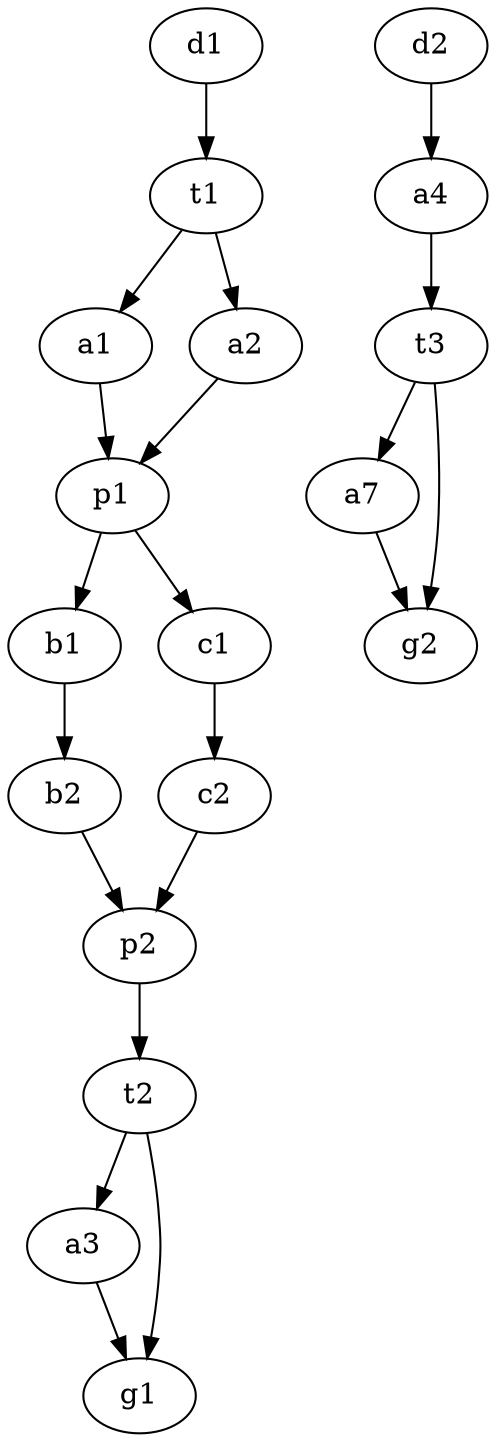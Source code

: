 digraph test_5 {
	d1
	d2
	t1
	d1 -> t1
	t2
	p2 -> t2
	t3
	a4 -> t3
	a1
	t1 -> a1
	a2
	t1 -> a2
	a3
	t2 -> a3
	a7
	t3 -> a7
	a4
	d2 -> a4
	b1
	p1 -> b1
	b2
	b1 -> b2
	c1
	p1 -> c1
	c2
	c1 -> c2
	p1
	a1 -> p1
	a2 -> p1
	p2
	b2 -> p2
	c2 -> p2
	g1
	t2 -> g1
	a3 -> g1
	g2
	t3 -> g2
	a7 -> g2
}

